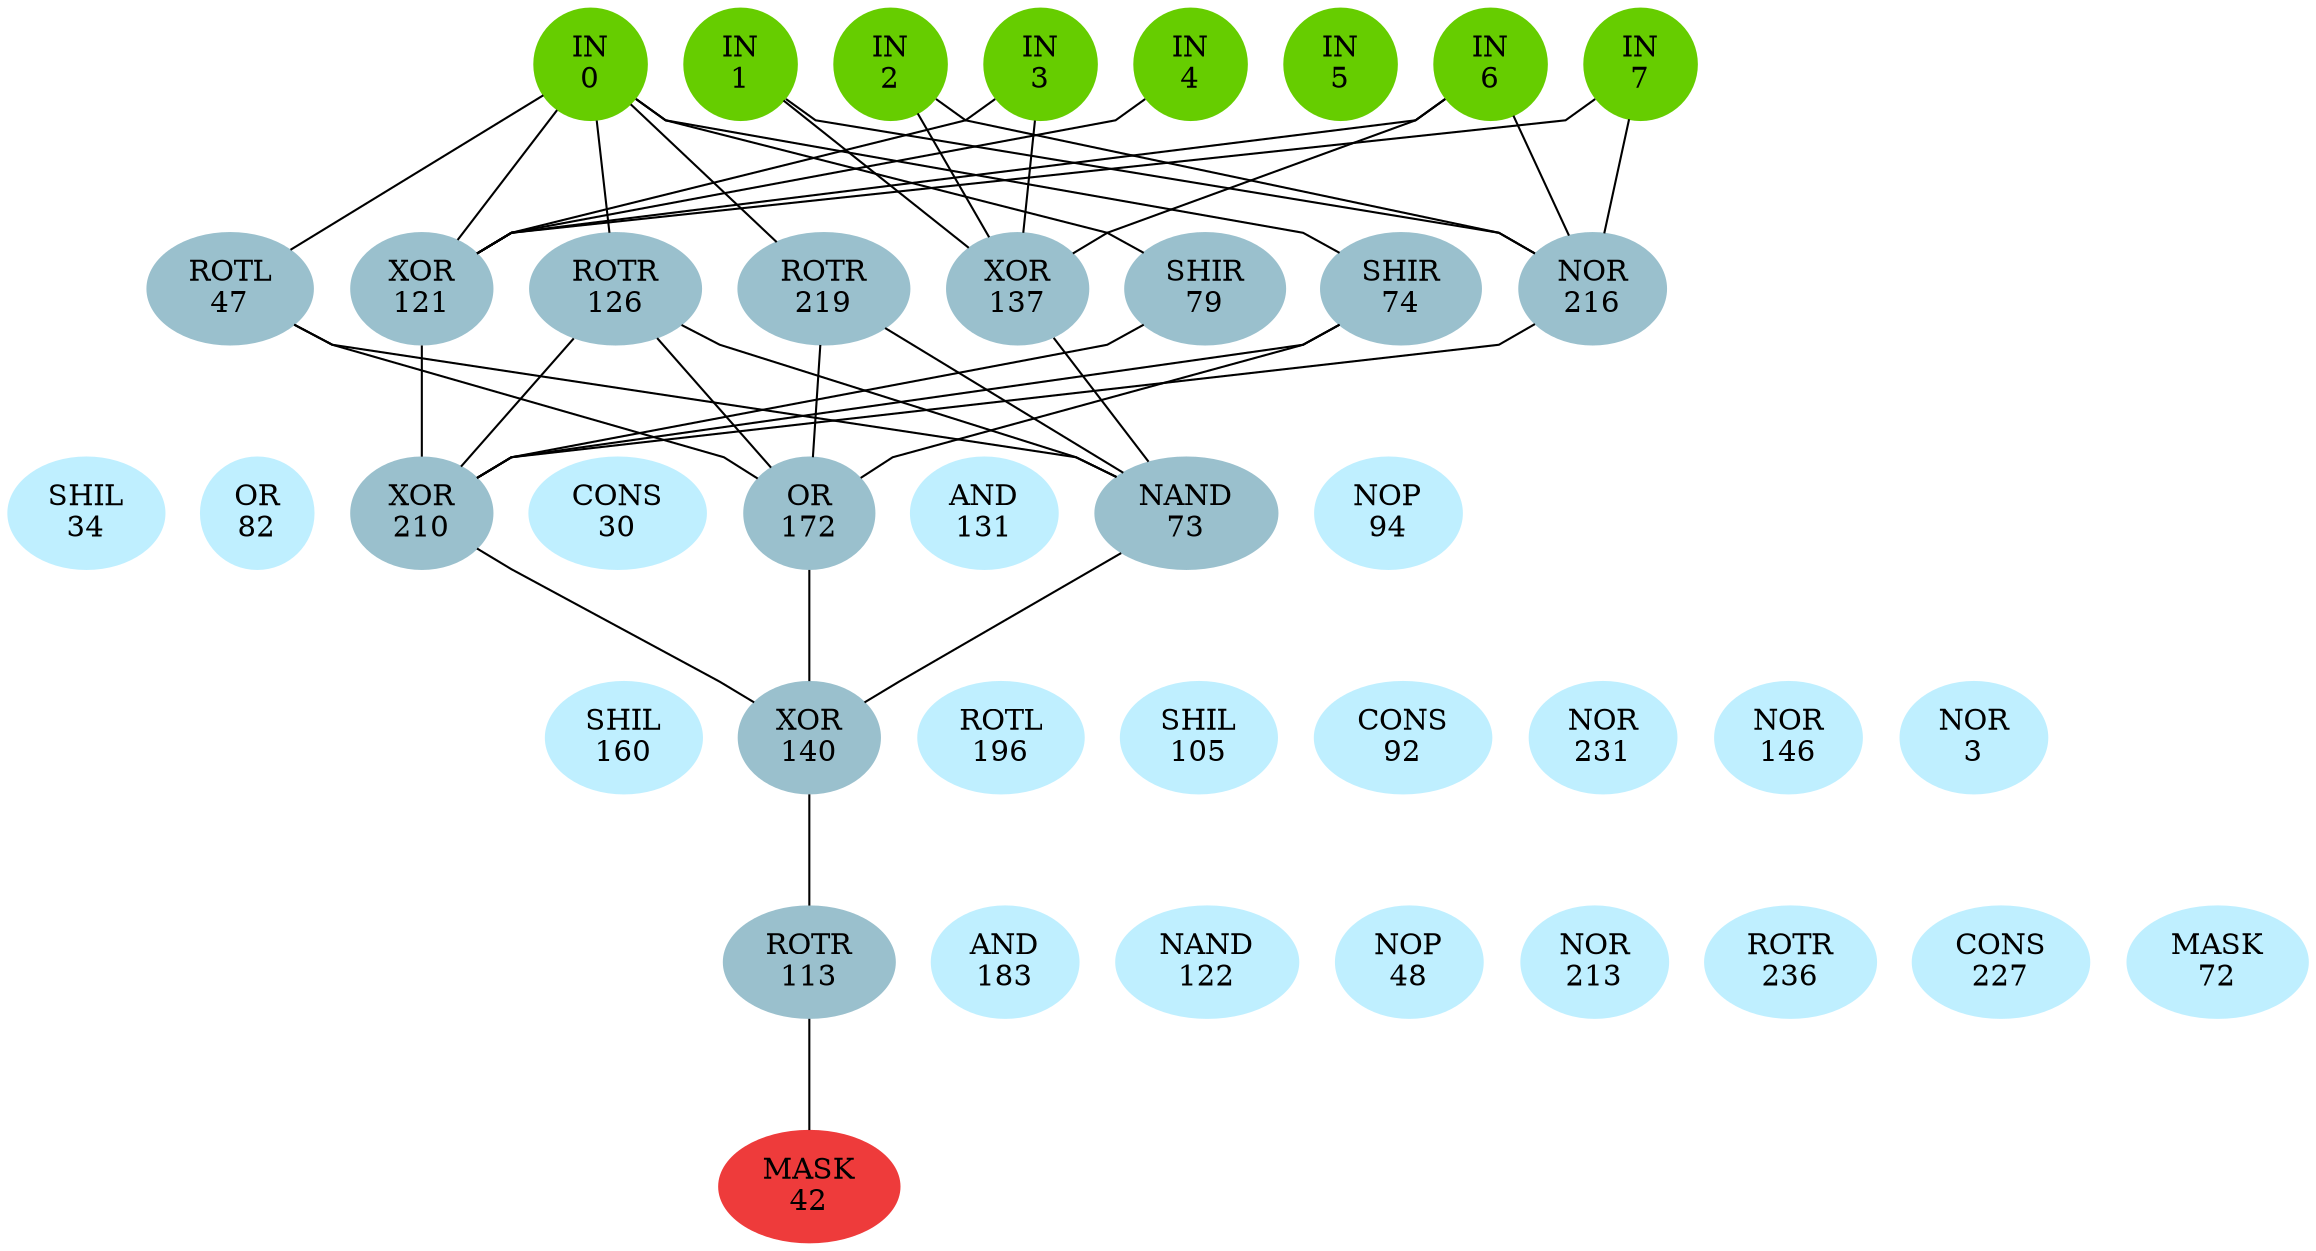 graph EACircuit {
rankdir=BT;
ranksep=0.75;
ordering=out;
splines=polyline;
node [style=filled, color=lightblue2];

{ rank=same;
node [color=chartreuse3];
"-1_0"[label="IN\n0"];
node [color=chartreuse3];
"-1_1"[label="IN\n1"];
node [color=chartreuse3];
"-1_2"[label="IN\n2"];
node [color=chartreuse3];
"-1_3"[label="IN\n3"];
node [color=chartreuse3];
"-1_4"[label="IN\n4"];
node [color=chartreuse3];
"-1_5"[label="IN\n5"];
node [color=chartreuse3];
"-1_6"[label="IN\n6"];
node [color=chartreuse3];
"-1_7"[label="IN\n7"];
}
{ rank=same;
node [color=lightblue3];
"0_0"[label="ROTL\n47"];
node [color=lightblue3];
"0_1"[label="XOR\n121"];
node [color=lightblue3];
"0_2"[label="ROTR\n126"];
node [color=lightblue3];
"0_3"[label="ROTR\n219"];
node [color=lightblue3];
"0_4"[label="XOR\n137"];
node [color=lightblue3];
"0_5"[label="SHIR\n79"];
node [color=lightblue3];
"0_6"[label="SHIR\n74"];
node [color=lightblue3];
"0_7"[label="NOR\n216"];
}
{ rank=same;
node [color=lightblue1];
"1_0"[label="SHIL\n34"];
node [color=lightblue1];
"1_1"[label="OR\n82"];
node [color=lightblue3];
"1_2"[label="XOR\n210"];
node [color=lightblue1];
"1_3"[label="CONS\n30"];
node [color=lightblue3];
"1_4"[label="OR\n172"];
node [color=lightblue1];
"1_5"[label="AND\n131"];
node [color=lightblue3];
"1_6"[label="NAND\n73"];
node [color=lightblue1];
"1_7"[label="NOP\n94"];
}
{ rank=same;
node [color=lightblue1];
"2_0"[label="SHIL\n160"];
node [color=lightblue3];
"2_1"[label="XOR\n140"];
node [color=lightblue1];
"2_2"[label="ROTL\n196"];
node [color=lightblue1];
"2_3"[label="SHIL\n105"];
node [color=lightblue1];
"2_4"[label="CONS\n92"];
node [color=lightblue1];
"2_5"[label="NOR\n231"];
node [color=lightblue1];
"2_6"[label="NOR\n146"];
node [color=lightblue1];
"2_7"[label="NOR\n3"];
}
{ rank=same;
node [color=lightblue3];
"3_0"[label="ROTR\n113"];
node [color=lightblue1];
"3_1"[label="AND\n183"];
node [color=lightblue1];
"3_2"[label="NAND\n122"];
node [color=lightblue1];
"3_3"[label="NOP\n48"];
node [color=lightblue1];
"3_4"[label="NOR\n213"];
node [color=lightblue1];
"3_5"[label="ROTR\n236"];
node [color=lightblue1];
"3_6"[label="CONS\n227"];
node [color=lightblue1];
"3_7"[label="MASK\n72"];
}
{ rank=same;
node [color=brown2];
"4_0"[label="MASK\n42"];
}
edge[style=invis];
"-1_0" -- "-1_1" -- "-1_2" -- "-1_3" -- "-1_4" -- "-1_5" -- "-1_6" -- "-1_7";
"0_0" -- "0_1" -- "0_2" -- "0_3" -- "0_4" -- "0_5" -- "0_6" -- "0_7";
"1_0" -- "1_1" -- "1_2" -- "1_3" -- "1_4" -- "1_5" -- "1_6" -- "1_7";
"2_0" -- "2_1" -- "2_2" -- "2_3" -- "2_4" -- "2_5" -- "2_6" -- "2_7";
"3_0" -- "3_1" -- "3_2" -- "3_3" -- "3_4" -- "3_5" -- "3_6" -- "3_7";
"4_0" -- "4_0";
edge[style=solid];
"0_0" -- "-1_0";
"0_1" -- "-1_0";
"0_1" -- "-1_3";
"0_1" -- "-1_4";
"0_1" -- "-1_6";
"0_1" -- "-1_7";
"0_2" -- "-1_0";
"0_3" -- "-1_0";
"0_4" -- "-1_1";
"0_4" -- "-1_2";
"0_4" -- "-1_3";
"0_4" -- "-1_6";
"0_5" -- "-1_0";
"0_6" -- "-1_0";
"0_7" -- "-1_1";
"0_7" -- "-1_2";
"0_7" -- "-1_6";
"0_7" -- "-1_7";
"1_2" -- "0_1";
"1_2" -- "0_2";
"1_2" -- "0_5";
"1_2" -- "0_6";
"1_2" -- "0_7";
"1_4" -- "0_0";
"1_4" -- "0_2";
"1_4" -- "0_3";
"1_4" -- "0_6";
"1_6" -- "0_0";
"1_6" -- "0_2";
"1_6" -- "0_3";
"1_6" -- "0_4";
"2_1" -- "1_2";
"2_1" -- "1_4";
"2_1" -- "1_6";
"3_0" -- "2_1";
"4_0" -- "3_0";
}